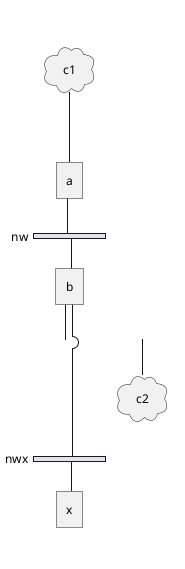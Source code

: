 {
  "sha1": "ac0kh40fcy04csj7ujwfthswnhgu3ck",
  "insertion": {
    "when": "2024-05-30T20:48:21.850Z",
    "url": "https://forum.plantuml.net/17932/nwdiag-possible-misbehavior?show=17943#c17943",
    "user": "plantuml@gmail.com"
  }
}
@startuml
nwdiag {

c1 [ shape = cloud];

c1 -- a;

network nw {
  a;
  b;
}
c2 [ shape = cloud];
b -- c2
network nwx {
  b;
  x
}

}
@enduml
